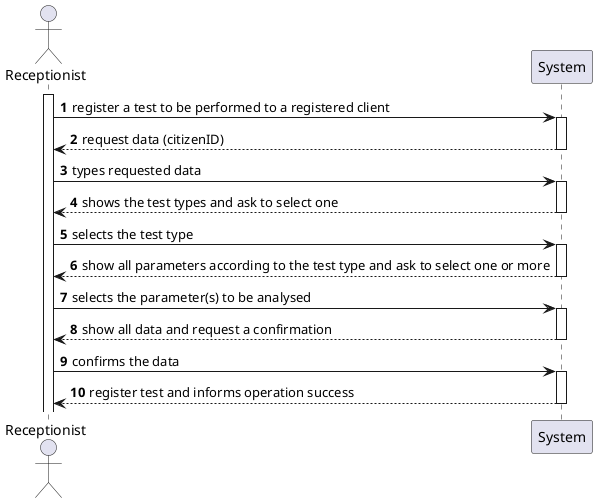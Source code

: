 @startuml
'https://plantuml.com/sequence-diagram

autonumber

actor "Receptionist" as R
activate R
R -> System ++: register a test to be performed to a registered client
System -->  R --: request data (citizenID)
R -> System ++: types requested data
System --> R --: shows the test types and ask to select one
R -> System ++: selects the test type
System --> R --: show all parameters according to the test type and ask to select one or more
R -> System ++: selects the parameter(s) to be analysed
System --> R --: show all data and request a confirmation
R -> System ++: confirms the data
System --> R --: register test and informs operation success
@enduml